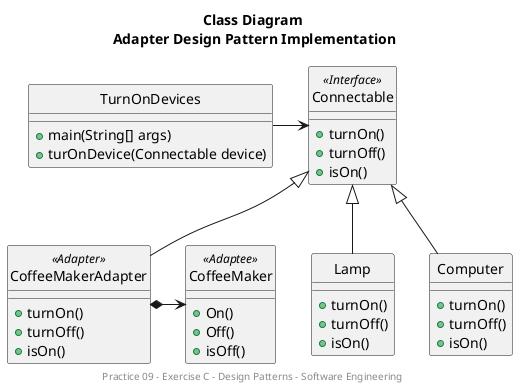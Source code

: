 @startuml Class Diagram

title "Class Diagram\n Adapter Design Pattern Implementation"
footer "Practice 09 - Exercise C - Design Patterns - Software Engineering"
skinparam style strictuml


'Client'
class TurnOnDevices {

    +main(String[] args)
    +turOnDevice(Connectable device)

}

'Target'
class Connectable <<Interface>>{

    +turnOn()
    +turnOff()
    +isOn()

}

class CoffeeMakerAdapter <<Adapter>> {

    +turnOn()
    +turnOff()
    +isOn()

}

class CoffeeMaker <<Adaptee>>{

    +On()
    +Off()
    +isOff()

}

class Lamp{

    +turnOn()
    +turnOff()
    +isOn()

}

class Computer{

    +turnOn()
    +turnOff()
    +isOn()

}

TurnOnDevices -right-> Connectable
Lamp -up-|> Connectable
Computer -up-|> Connectable
CoffeeMaker <-l-* CoffeeMakerAdapter
CoffeeMakerAdapter -up-|> Connectable 

@enduml